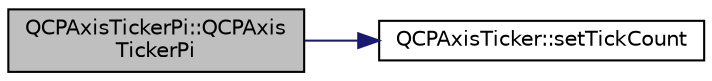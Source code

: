 digraph "QCPAxisTickerPi::QCPAxisTickerPi"
{
 // LATEX_PDF_SIZE
  edge [fontname="Helvetica",fontsize="10",labelfontname="Helvetica",labelfontsize="10"];
  node [fontname="Helvetica",fontsize="10",shape=record];
  rankdir="LR";
  Node1 [label="QCPAxisTickerPi::QCPAxis\lTickerPi",height=0.2,width=0.4,color="black", fillcolor="grey75", style="filled", fontcolor="black",tooltip=" "];
  Node1 -> Node2 [color="midnightblue",fontsize="10",style="solid",fontname="Helvetica"];
  Node2 [label="QCPAxisTicker::setTickCount",height=0.2,width=0.4,color="black", fillcolor="white", style="filled",URL="$classQCPAxisTicker.html#a47752abba8293e6dc18491501ae34008",tooltip=" "];
}
